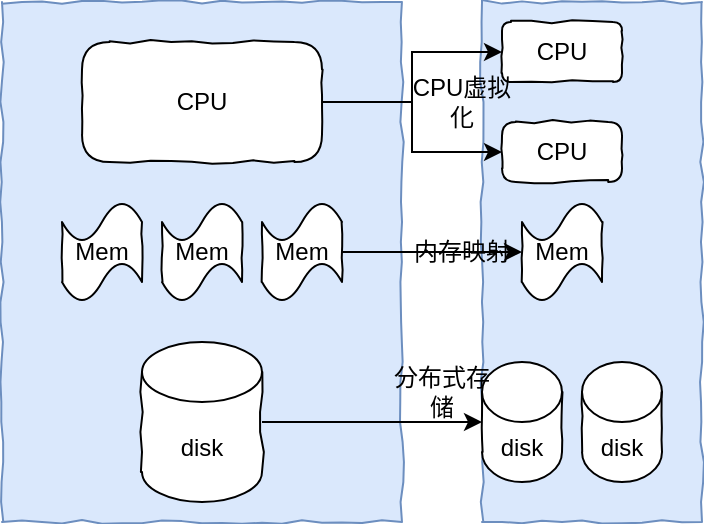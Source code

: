 <mxfile version="21.6.8" type="github">
  <diagram name="第 1 页" id="z98AM5KJzQVU0k7LSX0p">
    <mxGraphModel dx="1434" dy="761" grid="1" gridSize="10" guides="1" tooltips="1" connect="1" arrows="1" fold="1" page="1" pageScale="1" pageWidth="827" pageHeight="1169" math="0" shadow="0">
      <root>
        <mxCell id="0" />
        <mxCell id="1" parent="0" />
        <mxCell id="mNZNT81CRgQRlPgA3GUM-29" value="" style="rounded=0;whiteSpace=wrap;html=1;fillColor=#dae8fc;strokeColor=#6c8ebf;enumerate=0;treeMoving=0;treeFolding=0;resizeHeight=0;resizeWidth=0;backgroundOutline=0;sketch=1;curveFitting=1;jiggle=2;sketchStyle=comic;" vertex="1" parent="1">
          <mxGeometry x="310" y="50" width="110" height="260" as="geometry" />
        </mxCell>
        <mxCell id="mNZNT81CRgQRlPgA3GUM-9" value="" style="rounded=0;whiteSpace=wrap;html=1;fillColor=#dae8fc;strokeColor=#6c8ebf;enumerate=0;treeMoving=0;treeFolding=0;resizeHeight=0;resizeWidth=0;backgroundOutline=0;sketch=1;curveFitting=1;jiggle=2;sketchStyle=comic;" vertex="1" parent="1">
          <mxGeometry x="70" y="50" width="200" height="260" as="geometry" />
        </mxCell>
        <mxCell id="mNZNT81CRgQRlPgA3GUM-2" value="Mem" style="shape=tape;whiteSpace=wrap;html=1;sketch=1;curveFitting=1;jiggle=2;sketchStyle=comic;" vertex="1" parent="1">
          <mxGeometry x="100" y="150" width="40" height="50" as="geometry" />
        </mxCell>
        <mxCell id="mNZNT81CRgQRlPgA3GUM-3" value="Mem" style="shape=tape;whiteSpace=wrap;html=1;sketch=1;curveFitting=1;jiggle=2;sketchStyle=comic;" vertex="1" parent="1">
          <mxGeometry x="150" y="150" width="40" height="50" as="geometry" />
        </mxCell>
        <mxCell id="mNZNT81CRgQRlPgA3GUM-25" value="" style="edgeStyle=orthogonalEdgeStyle;rounded=0;orthogonalLoop=1;jettySize=auto;html=1;fontFamily=Helvetica;fontSize=12;fontColor=default;" edge="1" parent="1" source="mNZNT81CRgQRlPgA3GUM-4" target="mNZNT81CRgQRlPgA3GUM-24">
          <mxGeometry relative="1" as="geometry" />
        </mxCell>
        <mxCell id="mNZNT81CRgQRlPgA3GUM-4" value="&lt;span style=&quot;font-weight: normal;&quot;&gt;Mem&lt;/span&gt;" style="shape=tape;whiteSpace=wrap;html=1;fontStyle=1;sketch=1;curveFitting=1;jiggle=2;sketchStyle=comic;" vertex="1" parent="1">
          <mxGeometry x="200" y="150" width="40" height="50" as="geometry" />
        </mxCell>
        <mxCell id="mNZNT81CRgQRlPgA3GUM-15" value="" style="edgeStyle=orthogonalEdgeStyle;rounded=0;orthogonalLoop=1;jettySize=auto;html=1;fontFamily=Helvetica;fontSize=12;fontColor=default;entryX=0;entryY=0.5;entryDx=0;entryDy=0;" edge="1" parent="1" source="mNZNT81CRgQRlPgA3GUM-7" target="mNZNT81CRgQRlPgA3GUM-11">
          <mxGeometry relative="1" as="geometry" />
        </mxCell>
        <mxCell id="mNZNT81CRgQRlPgA3GUM-19" value="" style="edgeStyle=orthogonalEdgeStyle;rounded=0;orthogonalLoop=1;jettySize=auto;html=1;fontFamily=Helvetica;fontSize=12;fontColor=default;" edge="1" parent="1" source="mNZNT81CRgQRlPgA3GUM-7" target="mNZNT81CRgQRlPgA3GUM-18">
          <mxGeometry relative="1" as="geometry" />
        </mxCell>
        <mxCell id="mNZNT81CRgQRlPgA3GUM-7" value="CPU" style="rounded=1;whiteSpace=wrap;html=1;sketch=1;curveFitting=1;jiggle=2;sketchStyle=comic;arcSize=23;" vertex="1" parent="1">
          <mxGeometry x="110" y="70" width="120" height="60" as="geometry" />
        </mxCell>
        <mxCell id="mNZNT81CRgQRlPgA3GUM-21" value="" style="edgeStyle=orthogonalEdgeStyle;rounded=0;orthogonalLoop=1;jettySize=auto;html=1;fontFamily=Helvetica;fontSize=12;fontColor=default;" edge="1" parent="1" source="mNZNT81CRgQRlPgA3GUM-8" target="mNZNT81CRgQRlPgA3GUM-20">
          <mxGeometry relative="1" as="geometry" />
        </mxCell>
        <mxCell id="mNZNT81CRgQRlPgA3GUM-8" value="disk" style="shape=cylinder3;whiteSpace=wrap;html=1;boundedLbl=1;backgroundOutline=1;size=15;sketch=1;curveFitting=1;jiggle=2;sketchStyle=comic;" vertex="1" parent="1">
          <mxGeometry x="140" y="220" width="60" height="80" as="geometry" />
        </mxCell>
        <mxCell id="mNZNT81CRgQRlPgA3GUM-11" value="CPU" style="rounded=1;whiteSpace=wrap;html=1;sketch=1;curveFitting=1;jiggle=2;sketchStyle=comic;" vertex="1" parent="1">
          <mxGeometry x="320" y="60" width="60" height="30" as="geometry" />
        </mxCell>
        <mxCell id="mNZNT81CRgQRlPgA3GUM-18" value="CPU" style="rounded=1;whiteSpace=wrap;html=1;sketch=1;curveFitting=1;jiggle=2;sketchStyle=comic;arcSize=23;" vertex="1" parent="1">
          <mxGeometry x="320" y="110" width="60" height="30" as="geometry" />
        </mxCell>
        <mxCell id="mNZNT81CRgQRlPgA3GUM-20" value="disk" style="shape=cylinder3;whiteSpace=wrap;html=1;boundedLbl=1;backgroundOutline=1;size=15;sketch=1;curveFitting=1;jiggle=2;sketchStyle=comic;" vertex="1" parent="1">
          <mxGeometry x="310" y="230" width="40" height="60" as="geometry" />
        </mxCell>
        <mxCell id="mNZNT81CRgQRlPgA3GUM-22" value="disk" style="shape=cylinder3;whiteSpace=wrap;html=1;boundedLbl=1;backgroundOutline=1;size=15;sketch=1;curveFitting=1;jiggle=2;sketchStyle=comic;" vertex="1" parent="1">
          <mxGeometry x="360" y="230" width="40" height="60" as="geometry" />
        </mxCell>
        <mxCell id="mNZNT81CRgQRlPgA3GUM-24" value="&lt;span style=&quot;font-weight: normal;&quot;&gt;Mem&lt;/span&gt;" style="shape=tape;whiteSpace=wrap;html=1;fontStyle=1;sketch=1;curveFitting=1;jiggle=2;sketchStyle=comic;" vertex="1" parent="1">
          <mxGeometry x="330" y="150" width="40" height="50" as="geometry" />
        </mxCell>
        <mxCell id="mNZNT81CRgQRlPgA3GUM-26" value="CPU虚拟化" style="text;html=1;strokeColor=none;fillColor=none;align=center;verticalAlign=middle;whiteSpace=wrap;rounded=0;fontSize=12;fontFamily=Helvetica;fontColor=default;" vertex="1" parent="1">
          <mxGeometry x="270" y="85" width="60" height="30" as="geometry" />
        </mxCell>
        <mxCell id="mNZNT81CRgQRlPgA3GUM-27" value="内存映射" style="text;html=1;strokeColor=none;fillColor=none;align=center;verticalAlign=middle;whiteSpace=wrap;rounded=0;fontSize=12;fontFamily=Helvetica;fontColor=default;" vertex="1" parent="1">
          <mxGeometry x="270" y="160" width="60" height="30" as="geometry" />
        </mxCell>
        <mxCell id="mNZNT81CRgQRlPgA3GUM-28" value="分布式存储" style="text;html=1;strokeColor=none;fillColor=none;align=center;verticalAlign=middle;whiteSpace=wrap;rounded=0;fontSize=12;fontFamily=Helvetica;fontColor=default;" vertex="1" parent="1">
          <mxGeometry x="260" y="230" width="60" height="30" as="geometry" />
        </mxCell>
      </root>
    </mxGraphModel>
  </diagram>
</mxfile>
